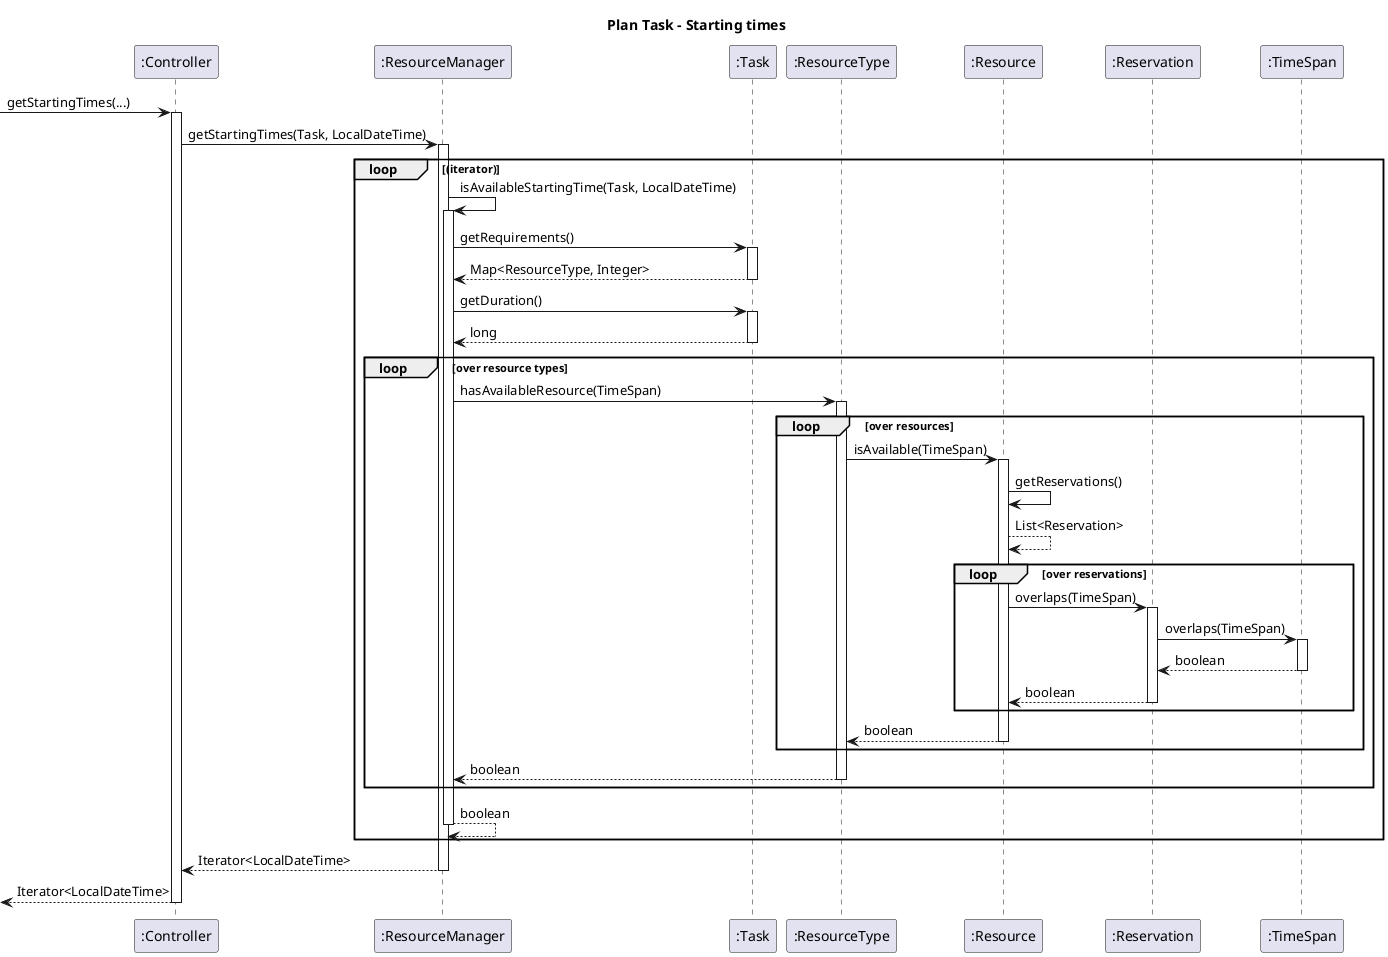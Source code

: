 @startuml

title "Plan Task - Starting times"

-> ":Controller": getStartingTimes(...)
activate ":Controller"

":Controller" -> ":ResourceManager": getStartingTimes(Task, LocalDateTime)
activate ":ResourceManager"

loop (iterator)
    ":ResourceManager" -> ":ResourceManager": isAvailableStartingTime(Task, LocalDateTime)
    activate ":ResourceManager"

    ":ResourceManager" -> ":Task": getRequirements()
    activate ":Task"
    ":Task" --> ":ResourceManager": Map<ResourceType, Integer>
    deactivate ":Task"

    ":ResourceManager" -> ":Task": getDuration()
    activate ":Task"
    ":Task" --> ":ResourceManager": long
    deactivate ":Task"

    loop over resource types

        ":ResourceManager" -> ":ResourceType": hasAvailableResource(TimeSpan)
        activate ":ResourceType"

        loop over resources

        ":ResourceType" -> ":Resource": isAvailable(TimeSpan)
        activate ":Resource"

        ":Resource" -> ":Resource": getReservations()
        ":Resource" --> ":Resource": List<Reservation>
        
        
        loop over reservations
        
            ":Resource" -> ":Reservation": overlaps(TimeSpan)
            activate ":Reservation"
            
            ":Reservation" -> ":TimeSpan": overlaps(TimeSpan)
            activate ":TimeSpan"

            ":TimeSpan" --> ":Reservation": boolean
            deactivate ":TimeSpan"
            
            ":Reservation"--> ":Resource": boolean
            deactivate ":Reservation"
        end

        ":Resource" --> ":ResourceType": boolean
        deactivate ":Resource"

        end

        ":ResourceType" --> ":ResourceManager": boolean
        deactivate ":ResourceType"

    end

    ":ResourceManager" --> ":ResourceManager": boolean
    deactivate ":ResourceManager"
end

":ResourceManager" --> ":Controller": Iterator<LocalDateTime>
deactivate ":ResourceManager"

<-- ":Controller": Iterator<LocalDateTime>
deactivate ":Controller"

@enduml
